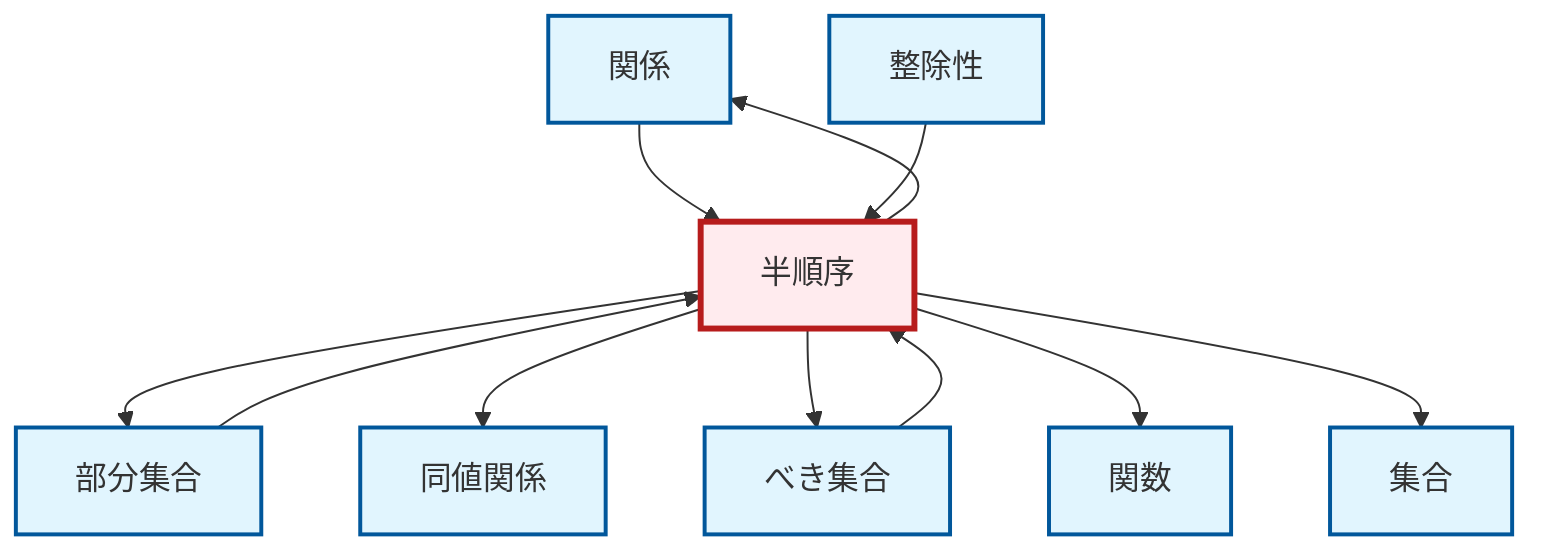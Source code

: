 graph TD
    classDef definition fill:#e1f5fe,stroke:#01579b,stroke-width:2px
    classDef theorem fill:#f3e5f5,stroke:#4a148c,stroke-width:2px
    classDef axiom fill:#fff3e0,stroke:#e65100,stroke-width:2px
    classDef example fill:#e8f5e9,stroke:#1b5e20,stroke-width:2px
    classDef current fill:#ffebee,stroke:#b71c1c,stroke-width:3px
    def-function["関数"]:::definition
    def-relation["関係"]:::definition
    def-set["集合"]:::definition
    def-partial-order["半順序"]:::definition
    def-subset["部分集合"]:::definition
    def-equivalence-relation["同値関係"]:::definition
    def-divisibility["整除性"]:::definition
    def-power-set["べき集合"]:::definition
    def-partial-order --> def-subset
    def-subset --> def-partial-order
    def-relation --> def-partial-order
    def-partial-order --> def-relation
    def-partial-order --> def-equivalence-relation
    def-partial-order --> def-power-set
    def-partial-order --> def-function
    def-partial-order --> def-set
    def-power-set --> def-partial-order
    def-divisibility --> def-partial-order
    class def-partial-order current